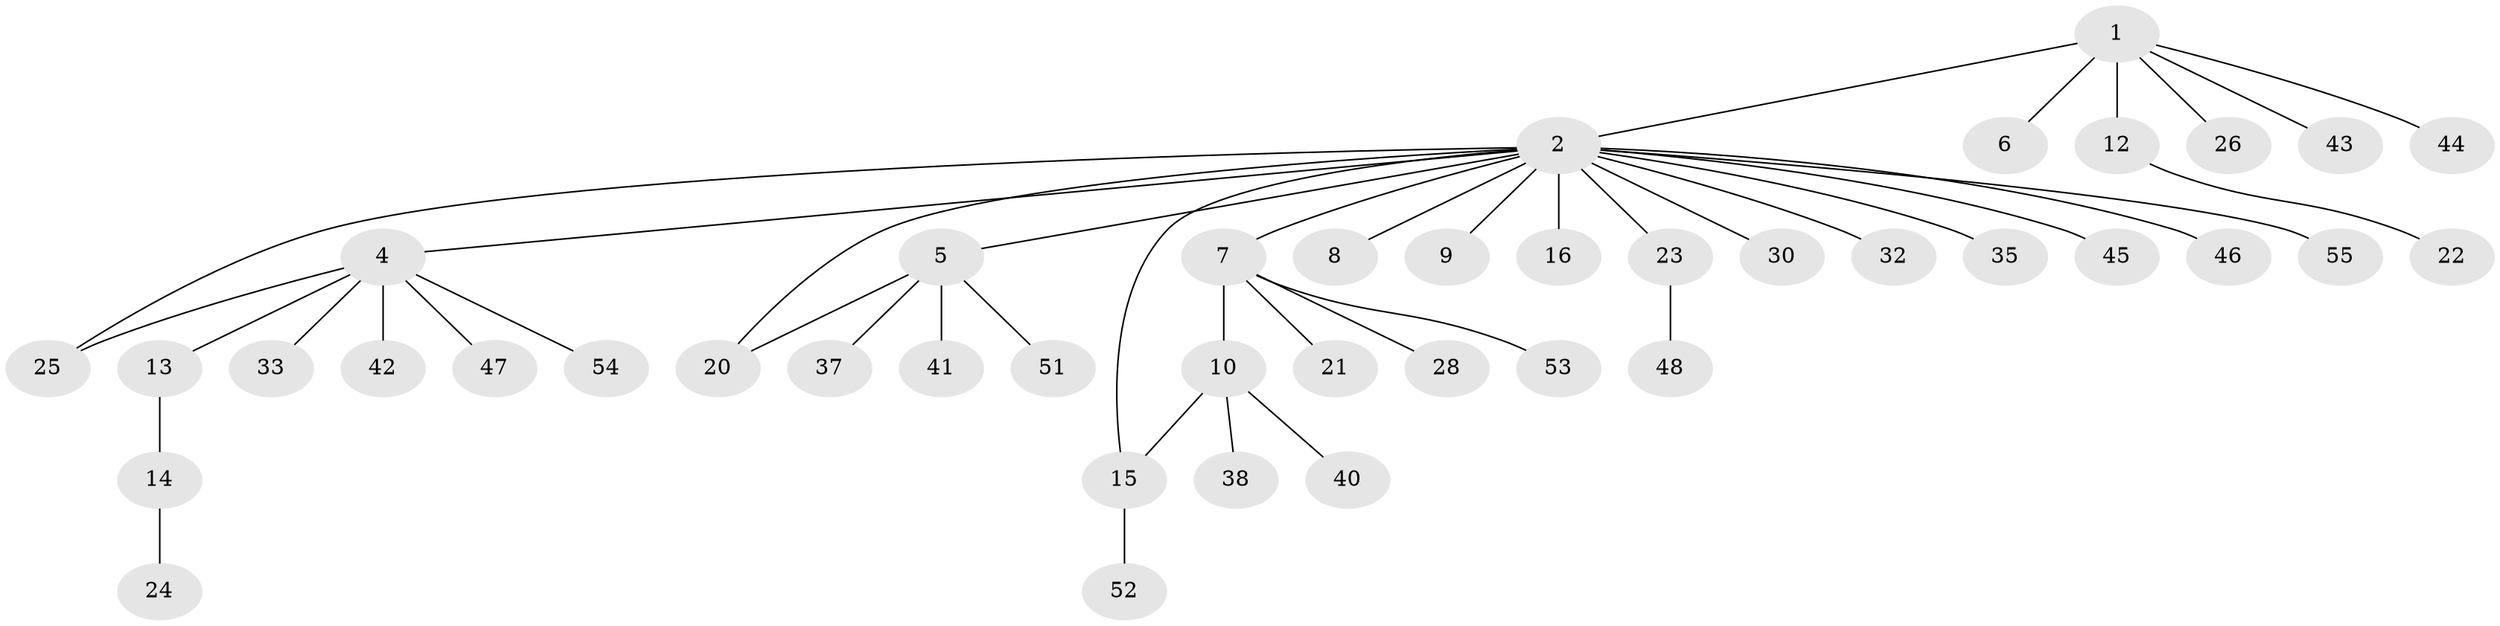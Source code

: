// original degree distribution, {3: 0.03571428571428571, 18: 0.017857142857142856, 6: 0.03571428571428571, 4: 0.05357142857142857, 5: 0.05357142857142857, 1: 0.625, 2: 0.17857142857142858}
// Generated by graph-tools (version 1.1) at 2025/11/02/27/25 16:11:14]
// undirected, 42 vertices, 44 edges
graph export_dot {
graph [start="1"]
  node [color=gray90,style=filled];
  1 [super="+3"];
  2 [super="+29"];
  4 [super="+11"];
  5 [super="+17"];
  6;
  7 [super="+34"];
  8;
  9 [super="+56"];
  10 [super="+39"];
  12 [super="+27"];
  13;
  14 [super="+36"];
  15 [super="+18"];
  16 [super="+19"];
  20 [super="+31"];
  21;
  22;
  23;
  24;
  25;
  26;
  28;
  30;
  32;
  33;
  35;
  37;
  38;
  40;
  41;
  42;
  43 [super="+49"];
  44;
  45;
  46;
  47;
  48 [super="+50"];
  51;
  52;
  53;
  54;
  55;
  1 -- 2;
  1 -- 12 [weight=2];
  1 -- 6;
  1 -- 26;
  1 -- 43;
  1 -- 44;
  2 -- 4;
  2 -- 5;
  2 -- 7;
  2 -- 8;
  2 -- 9;
  2 -- 15;
  2 -- 16;
  2 -- 20;
  2 -- 23;
  2 -- 25;
  2 -- 30;
  2 -- 32;
  2 -- 35;
  2 -- 45;
  2 -- 46;
  2 -- 55;
  4 -- 13;
  4 -- 33;
  4 -- 54;
  4 -- 25;
  4 -- 42;
  4 -- 47;
  5 -- 37;
  5 -- 41;
  5 -- 51;
  5 -- 20;
  7 -- 10;
  7 -- 21;
  7 -- 28;
  7 -- 53;
  10 -- 15;
  10 -- 38;
  10 -- 40;
  12 -- 22;
  13 -- 14;
  14 -- 24;
  15 -- 52;
  23 -- 48;
}
